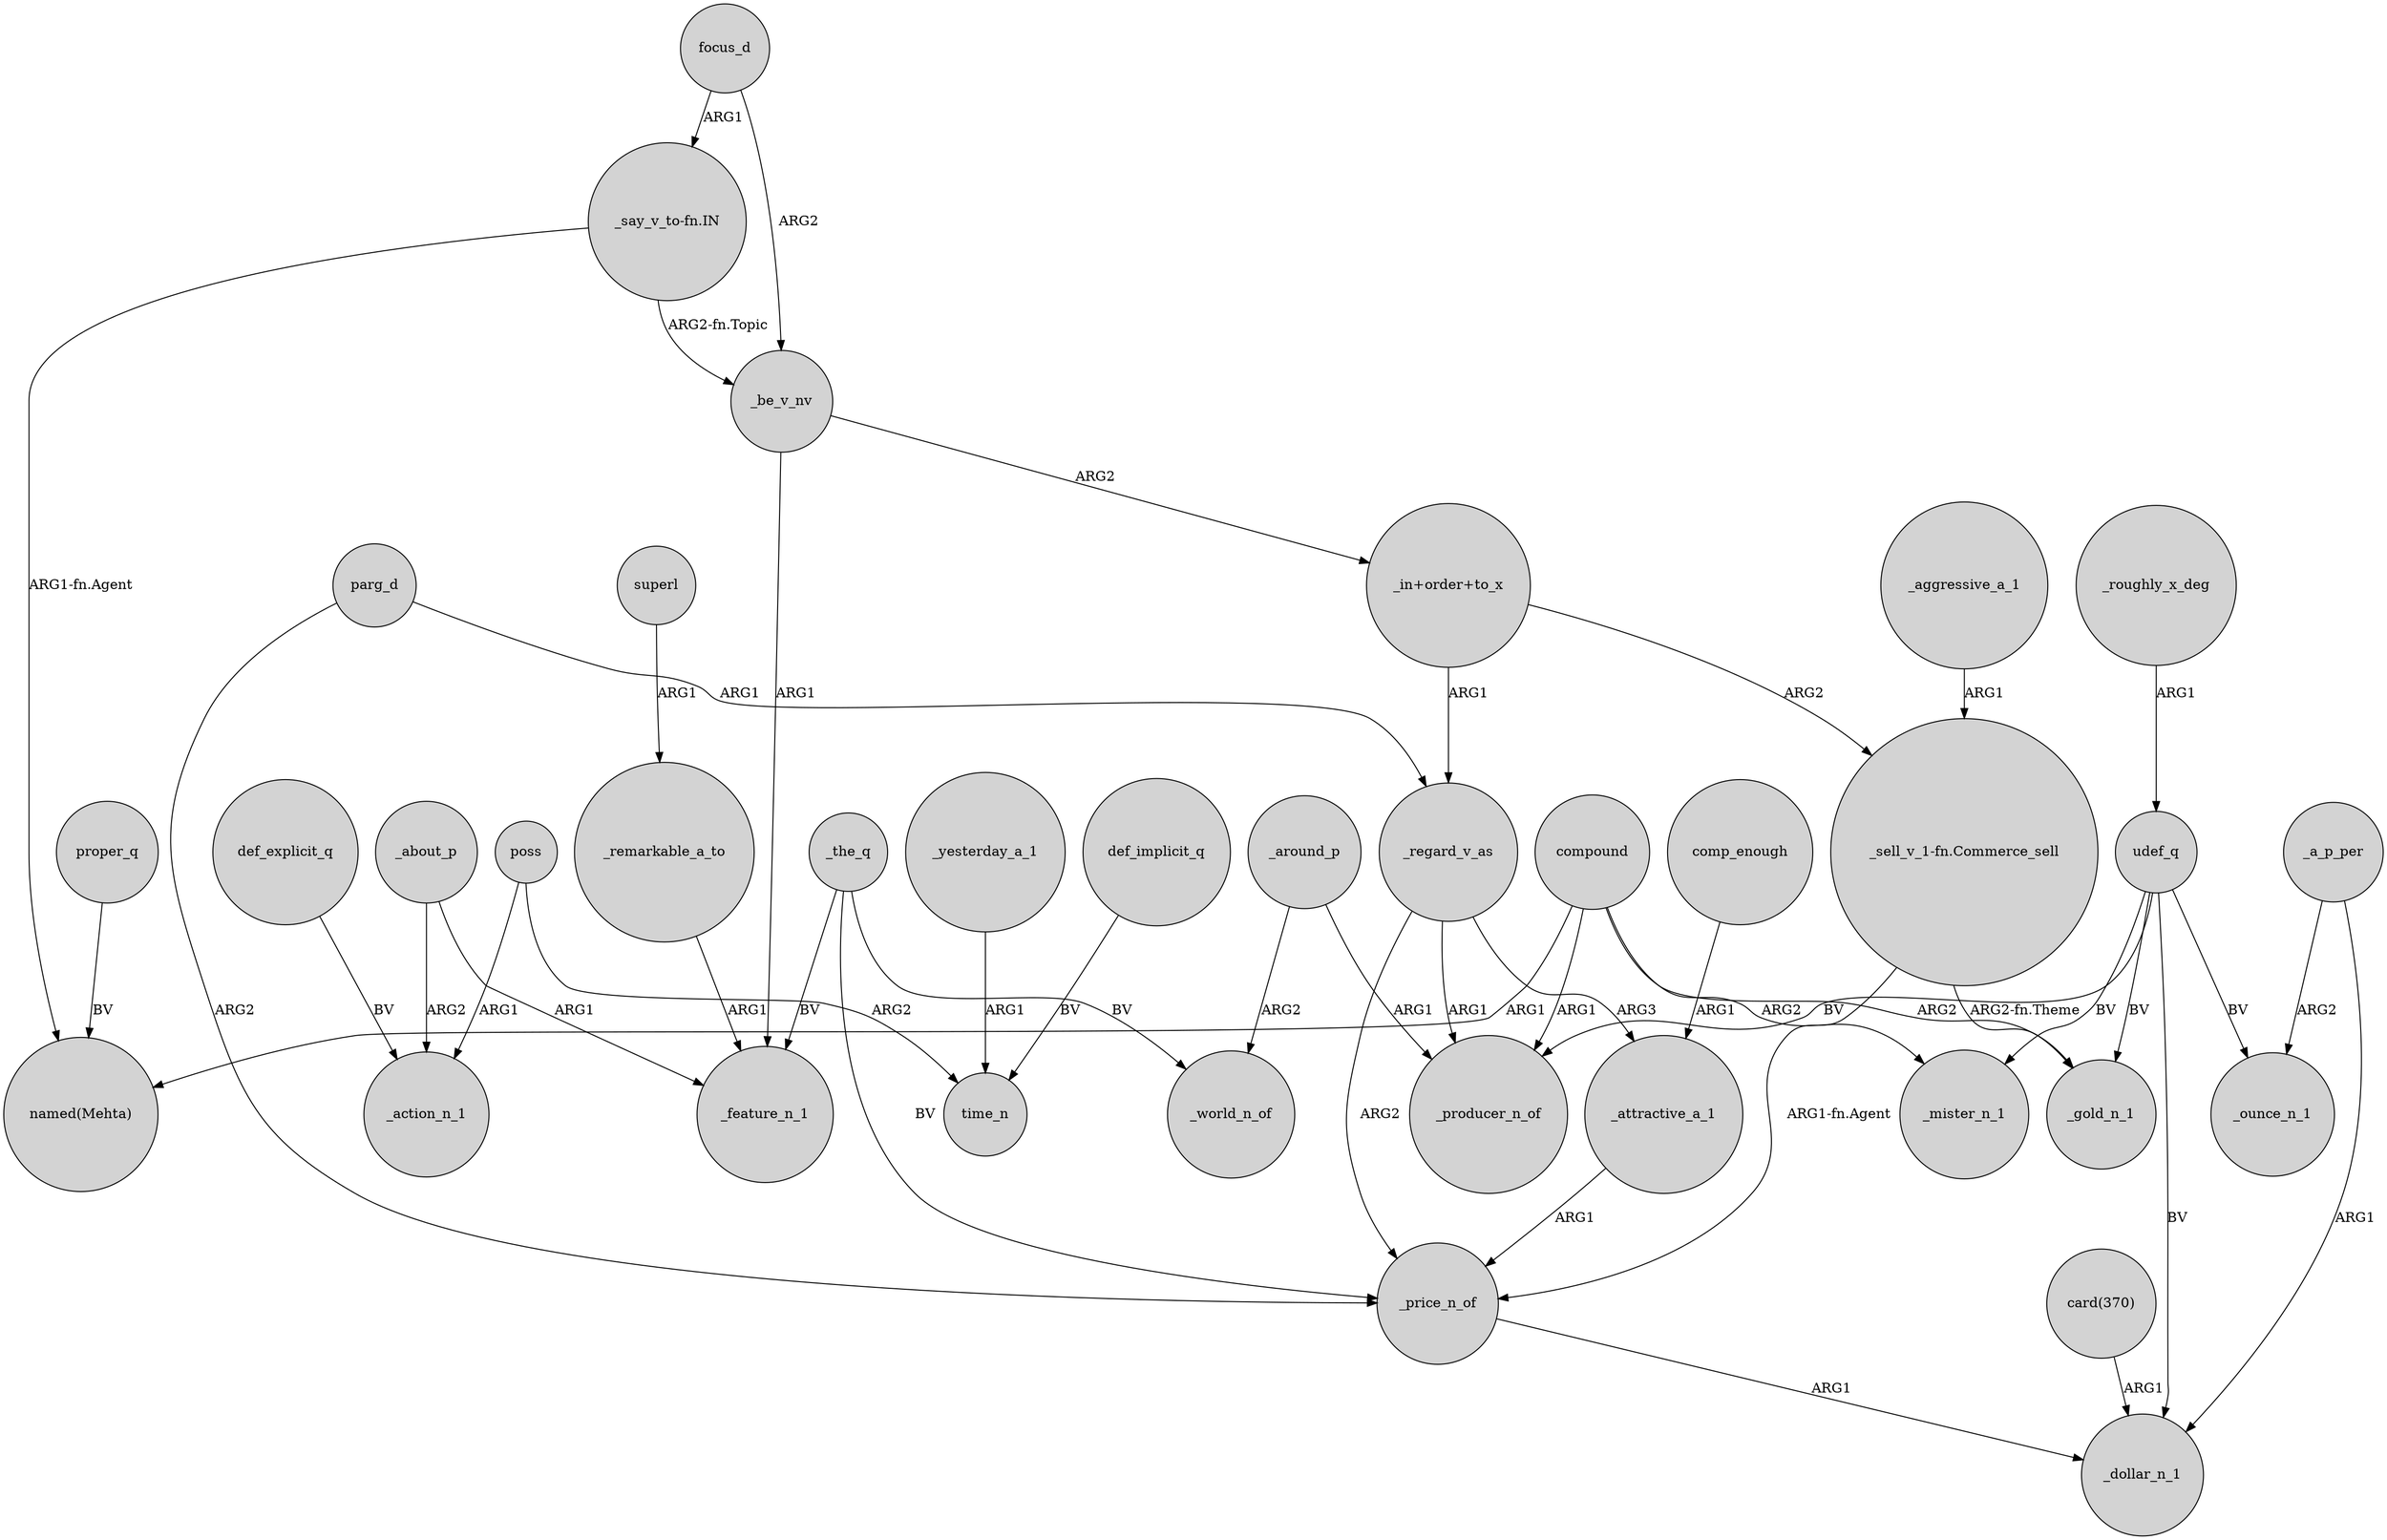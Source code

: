 digraph {
	node [shape=circle style=filled]
	_around_p -> _world_n_of [label=ARG2]
	_price_n_of -> _dollar_n_1 [label=ARG1]
	_yesterday_a_1 -> time_n [label=ARG1]
	compound -> _producer_n_of [label=ARG1]
	proper_q -> "named(Mehta)" [label=BV]
	_about_p -> _action_n_1 [label=ARG2]
	_regard_v_as -> _attractive_a_1 [label=ARG3]
	"card(370)" -> _dollar_n_1 [label=ARG1]
	compound -> _mister_n_1 [label=ARG2]
	_regard_v_as -> _price_n_of [label=ARG2]
	comp_enough -> _attractive_a_1 [label=ARG1]
	udef_q -> _ounce_n_1 [label=BV]
	udef_q -> _mister_n_1 [label=BV]
	poss -> time_n [label=ARG2]
	_around_p -> _producer_n_of [label=ARG1]
	compound -> _gold_n_1 [label=ARG2]
	_the_q -> _price_n_of [label=BV]
	def_explicit_q -> _action_n_1 [label=BV]
	compound -> "named(Mehta)" [label=ARG1]
	focus_d -> "_say_v_to-fn.IN" [label=ARG1]
	"_sell_v_1-fn.Commerce_sell" -> _price_n_of [label="ARG1-fn.Agent"]
	_a_p_per -> _dollar_n_1 [label=ARG1]
	_a_p_per -> _ounce_n_1 [label=ARG2]
	udef_q -> _gold_n_1 [label=BV]
	poss -> _action_n_1 [label=ARG1]
	focus_d -> _be_v_nv [label=ARG2]
	"_say_v_to-fn.IN" -> _be_v_nv [label="ARG2-fn.Topic"]
	_be_v_nv -> _feature_n_1 [label=ARG1]
	_be_v_nv -> "_in+order+to_x" [label=ARG2]
	_aggressive_a_1 -> "_sell_v_1-fn.Commerce_sell" [label=ARG1]
	_attractive_a_1 -> _price_n_of [label=ARG1]
	_about_p -> _feature_n_1 [label=ARG1]
	_remarkable_a_to -> _feature_n_1 [label=ARG1]
	"_sell_v_1-fn.Commerce_sell" -> _gold_n_1 [label="ARG2-fn.Theme"]
	superl -> _remarkable_a_to [label=ARG1]
	"_say_v_to-fn.IN" -> "named(Mehta)" [label="ARG1-fn.Agent"]
	parg_d -> _price_n_of [label=ARG2]
	"_in+order+to_x" -> _regard_v_as [label=ARG1]
	"_in+order+to_x" -> "_sell_v_1-fn.Commerce_sell" [label=ARG2]
	_roughly_x_deg -> udef_q [label=ARG1]
	_regard_v_as -> _producer_n_of [label=ARG1]
	_the_q -> _world_n_of [label=BV]
	udef_q -> _producer_n_of [label=BV]
	_the_q -> _feature_n_1 [label=BV]
	udef_q -> _dollar_n_1 [label=BV]
	def_implicit_q -> time_n [label=BV]
	parg_d -> _regard_v_as [label=ARG1]
}
